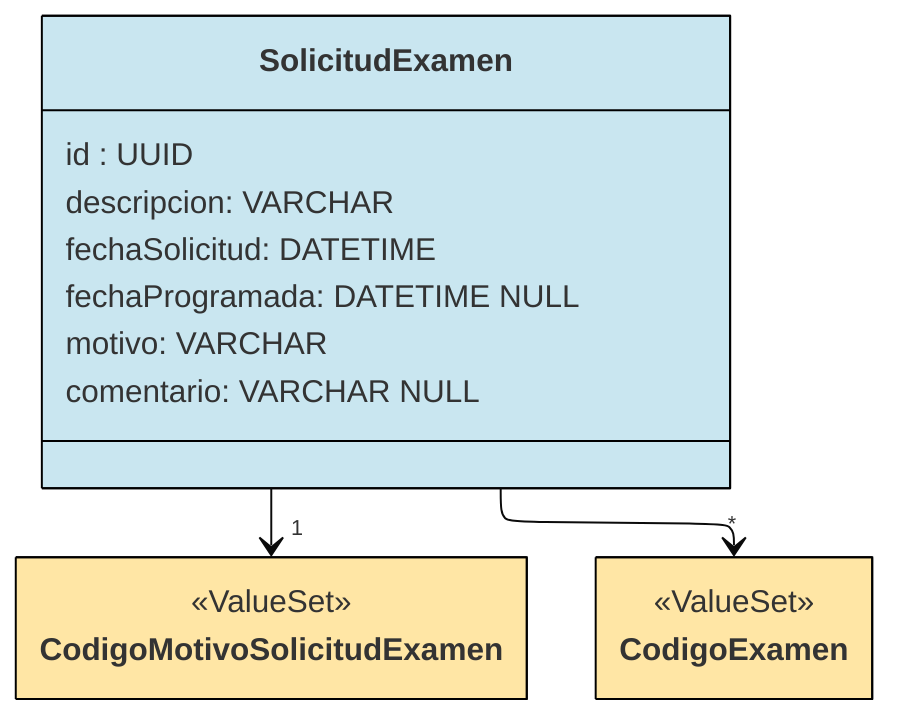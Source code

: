 ---
config:
  layout: elk
  theme: base
  class:
    hideEmptyMembersBox: true
  themeVariables:
    primaryBorderColor: "#000000"
    primaryColor: "#C9E6F0"
---

classDiagram
direction TB

class SolicitudExamen {
  id : UUID

  %% Texto libre obligatorio para describir los exámenes solicitados.
  descripcion: VARCHAR

  %% Fecha en que se emite la solicitud.
  fechaSolicitud: DATETIME

  %% Fecha en la que ocurrirá el examen.
  fechaProgramada: DATETIME NULL

  %% Texto libre obligatorio para indicar el motivo de la solicitud.
  motivo: VARCHAR
  
  %% Comentario opcional. Admite formato MARKDOWN.
  comentario: VARCHAR NULL
}

class CodigoMotivoSolicitudExamen {
  <<ValueSet>>
}

class CodigoExamen {
  <<ValueSet>>
}
link CodigoExamen "https://build.fhir.org/ig/Minsal-CL/SIGTEv2-IG/ValueSet-CodigoExamen.html"
style CodigoExamen fill:#FFE6A5

SolicitudExamen --> "*" CodigoExamen
SolicitudExamen --> "1" CodigoMotivoSolicitudExamen

link CodigoMotivoSolicitudExamen "https://hl7.org/fhir/R4/valueset-procedure-reason.html"
style CodigoMotivoSolicitudExamen fill:#FFE6A5